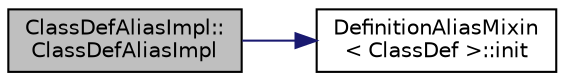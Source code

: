 digraph "ClassDefAliasImpl::ClassDefAliasImpl"
{
 // LATEX_PDF_SIZE
  edge [fontname="Helvetica",fontsize="10",labelfontname="Helvetica",labelfontsize="10"];
  node [fontname="Helvetica",fontsize="10",shape=record];
  rankdir="LR";
  Node1 [label="ClassDefAliasImpl::\lClassDefAliasImpl",height=0.2,width=0.4,color="black", fillcolor="grey75", style="filled", fontcolor="black",tooltip=" "];
  Node1 -> Node2 [color="midnightblue",fontsize="10",style="solid",fontname="Helvetica"];
  Node2 [label="DefinitionAliasMixin\l\< ClassDef \>::init",height=0.2,width=0.4,color="black", fillcolor="white", style="filled",URL="$classDefinitionAliasMixin.html#addb92cda4aaedc984532ef5e0f71d600",tooltip=" "];
}

